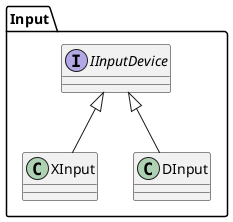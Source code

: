 @startuml Input
set namespaceSeparator ::
namespace Input{
  Interface IInputDevice{

  }
  class XInput{

  }
  class DInput{

  }
}

Input::IInputDevice <|-- Input::XInput
Input::IInputDevice <|-- Input::DInput

@enduml